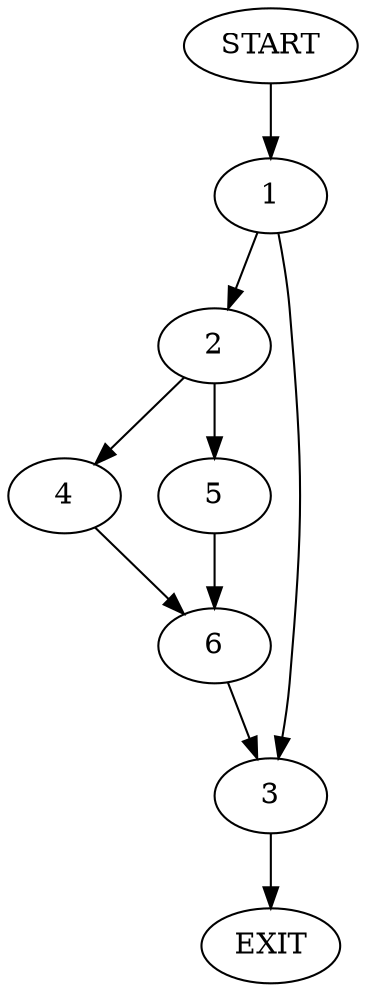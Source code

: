 digraph {
0 [label="START"];
1;
2;
3;
4;
5;
6;
7 [label="EXIT"];
0 -> 1;
1 -> 2;
1 -> 3;
2 -> 4;
2 -> 5;
3 -> 7;
5 -> 6;
4 -> 6;
6 -> 3;
}